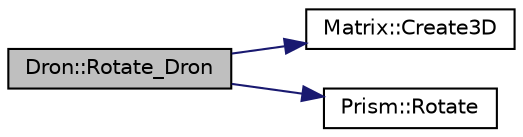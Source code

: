 digraph "Dron::Rotate_Dron"
{
  edge [fontname="Helvetica",fontsize="10",labelfontname="Helvetica",labelfontsize="10"];
  node [fontname="Helvetica",fontsize="10",shape=record];
  rankdir="LR";
  Node34 [label="Dron::Rotate_Dron",height=0.2,width=0.4,color="black", fillcolor="grey75", style="filled", fontcolor="black"];
  Node34 -> Node35 [color="midnightblue",fontsize="10",style="solid",fontname="Helvetica"];
  Node35 [label="Matrix::Create3D",height=0.2,width=0.4,color="black", fillcolor="white", style="filled",URL="$class_matrix.html#aa57a8752a416159f5dd1cd77efd2dcbe",tooltip="Metoda szablonu Matrix<> tworząca macierz obrotu dla 3 wymiarów. "];
  Node34 -> Node36 [color="midnightblue",fontsize="10",style="solid",fontname="Helvetica"];
  Node36 [label="Prism::Rotate",height=0.2,width=0.4,color="black", fillcolor="white", style="filled",URL="$class_prism.html#ab2a3bbe1c749271d7a5d5c1a8ca244a1",tooltip="Metoda obrotu figury. "];
}

